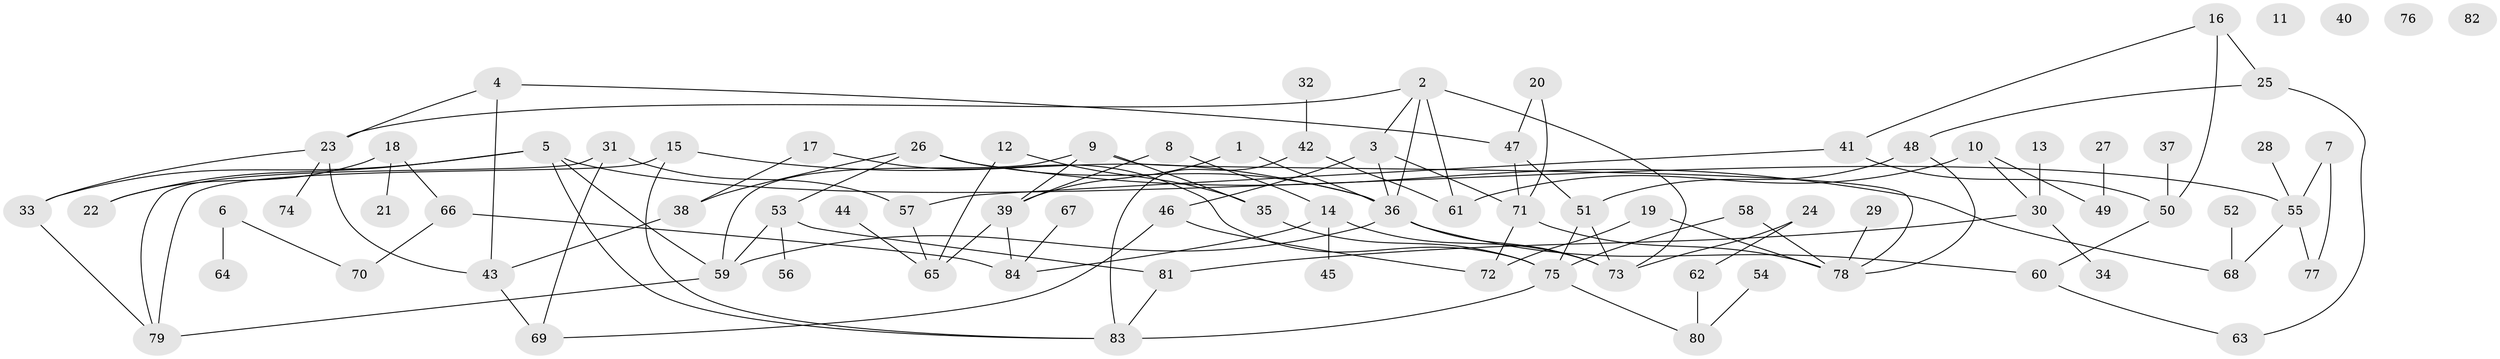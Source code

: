 // coarse degree distribution, {7: 0.06666666666666667, 5: 0.13333333333333333, 2: 0.23333333333333334, 6: 0.03333333333333333, 8: 0.03333333333333333, 3: 0.1, 10: 0.03333333333333333, 1: 0.16666666666666666, 4: 0.2}
// Generated by graph-tools (version 1.1) at 2025/48/03/04/25 22:48:33]
// undirected, 84 vertices, 117 edges
graph export_dot {
  node [color=gray90,style=filled];
  1;
  2;
  3;
  4;
  5;
  6;
  7;
  8;
  9;
  10;
  11;
  12;
  13;
  14;
  15;
  16;
  17;
  18;
  19;
  20;
  21;
  22;
  23;
  24;
  25;
  26;
  27;
  28;
  29;
  30;
  31;
  32;
  33;
  34;
  35;
  36;
  37;
  38;
  39;
  40;
  41;
  42;
  43;
  44;
  45;
  46;
  47;
  48;
  49;
  50;
  51;
  52;
  53;
  54;
  55;
  56;
  57;
  58;
  59;
  60;
  61;
  62;
  63;
  64;
  65;
  66;
  67;
  68;
  69;
  70;
  71;
  72;
  73;
  74;
  75;
  76;
  77;
  78;
  79;
  80;
  81;
  82;
  83;
  84;
  1 -- 36;
  1 -- 39;
  2 -- 3;
  2 -- 23;
  2 -- 36;
  2 -- 61;
  2 -- 73;
  3 -- 36;
  3 -- 46;
  3 -- 71;
  4 -- 23;
  4 -- 43;
  4 -- 47;
  5 -- 22;
  5 -- 33;
  5 -- 55;
  5 -- 59;
  5 -- 83;
  6 -- 64;
  6 -- 70;
  7 -- 55;
  7 -- 77;
  8 -- 14;
  8 -- 39;
  9 -- 35;
  9 -- 39;
  9 -- 59;
  9 -- 78;
  10 -- 30;
  10 -- 49;
  10 -- 61;
  12 -- 35;
  12 -- 65;
  13 -- 30;
  14 -- 45;
  14 -- 73;
  14 -- 84;
  15 -- 36;
  15 -- 79;
  15 -- 83;
  16 -- 25;
  16 -- 41;
  16 -- 50;
  17 -- 38;
  17 -- 75;
  18 -- 21;
  18 -- 22;
  18 -- 66;
  19 -- 72;
  19 -- 78;
  20 -- 47;
  20 -- 71;
  23 -- 33;
  23 -- 43;
  23 -- 74;
  24 -- 62;
  24 -- 73;
  25 -- 48;
  25 -- 63;
  26 -- 36;
  26 -- 38;
  26 -- 53;
  26 -- 68;
  27 -- 49;
  28 -- 55;
  29 -- 78;
  30 -- 34;
  30 -- 81;
  31 -- 57;
  31 -- 69;
  31 -- 79;
  32 -- 42;
  33 -- 79;
  35 -- 75;
  36 -- 59;
  36 -- 60;
  36 -- 73;
  37 -- 50;
  38 -- 43;
  39 -- 65;
  39 -- 84;
  41 -- 50;
  41 -- 57;
  42 -- 61;
  42 -- 83;
  43 -- 69;
  44 -- 65;
  46 -- 69;
  46 -- 72;
  47 -- 51;
  47 -- 71;
  48 -- 51;
  48 -- 78;
  50 -- 60;
  51 -- 73;
  51 -- 75;
  52 -- 68;
  53 -- 56;
  53 -- 59;
  53 -- 81;
  54 -- 80;
  55 -- 68;
  55 -- 77;
  57 -- 65;
  58 -- 75;
  58 -- 78;
  59 -- 79;
  60 -- 63;
  62 -- 80;
  66 -- 70;
  66 -- 84;
  67 -- 84;
  71 -- 72;
  71 -- 78;
  75 -- 80;
  75 -- 83;
  81 -- 83;
}
